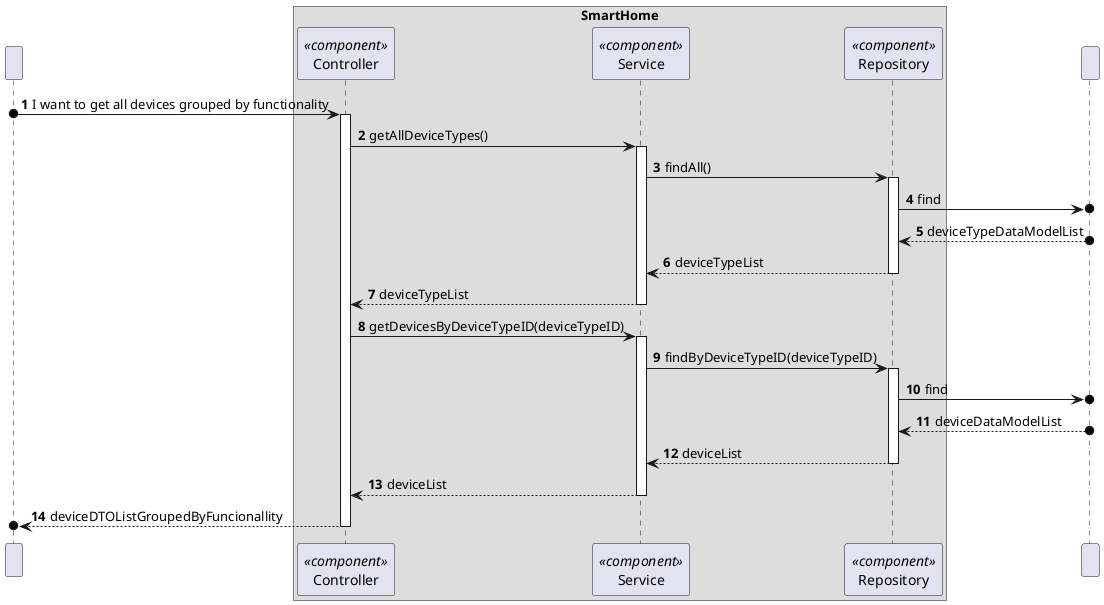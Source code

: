 @startuml
'https://plantuml.com/sequence-diagram
!pragma layout smetana

autonumber

participant " " as User

box "SmartHome"
    participant "Controller" as CTRL<<component>>
    participant "Service" as SV<<component>>
    participant "Repository" as REPO<<component>>
end box
participant " " as BD


User o-> CTRL : I want to get all devices grouped by functionality
activate CTRL


CTRL -> SV: getAllDeviceTypes()
activate SV

SV -> REPO : findAll()
activate REPO

REPO ->o BD : find
BD o--> REPO : deviceTypeDataModelList

REPO --> SV : deviceTypeList
deactivate REPO

SV --> CTRL : deviceTypeList
deactivate SV

CTRL -> SV : getDevicesByDeviceTypeID(deviceTypeID)
activate SV

SV -> REPO : findByDeviceTypeID(deviceTypeID)
activate REPO

REPO ->o BD : find
BD o--> REPO : deviceDataModelList

REPO --> SV : deviceList
deactivate REPO

SV --> CTRL : deviceList
deactivate SV

CTRL -->o User : deviceDTOListGroupedByFuncionallity
deactivate CTRL


@enduml